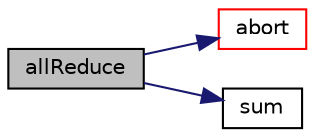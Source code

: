 digraph "allReduce"
{
  bgcolor="transparent";
  edge [fontname="Helvetica",fontsize="10",labelfontname="Helvetica",labelfontsize="10"];
  node [fontname="Helvetica",fontsize="10",shape=record];
  rankdir="LR";
  Node144112 [label="allReduce",height=0.2,width=0.4,color="black", fillcolor="grey75", style="filled", fontcolor="black"];
  Node144112 -> Node144113 [color="midnightblue",fontsize="10",style="solid",fontname="Helvetica"];
  Node144113 [label="abort",height=0.2,width=0.4,color="red",URL="$a21851.html#a447107a607d03e417307c203fa5fb44b"];
  Node144112 -> Node144158 [color="midnightblue",fontsize="10",style="solid",fontname="Helvetica"];
  Node144158 [label="sum",height=0.2,width=0.4,color="black",URL="$a21851.html#a3d8733143aad0e03b300186ab4bef137"];
}
